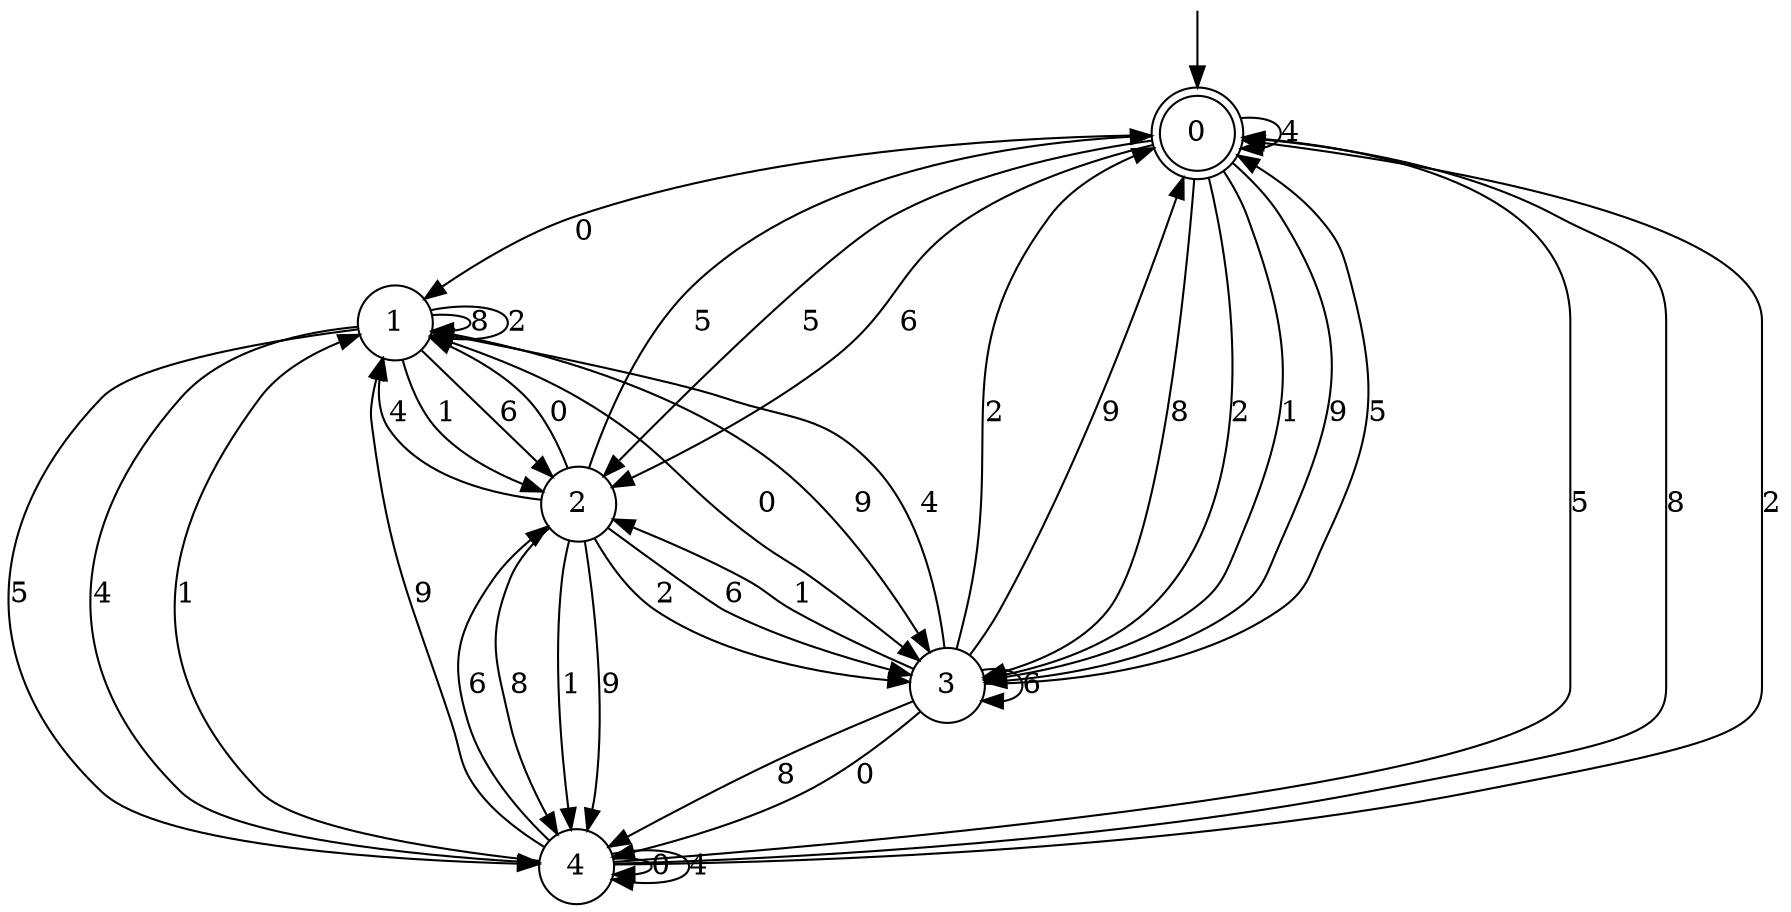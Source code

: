 digraph g {

	s0 [shape="doublecircle" label="0"];
	s1 [shape="circle" label="1"];
	s2 [shape="circle" label="2"];
	s3 [shape="circle" label="3"];
	s4 [shape="circle" label="4"];
	s0 -> s1 [label="0"];
	s0 -> s2 [label="5"];
	s0 -> s3 [label="8"];
	s0 -> s0 [label="4"];
	s0 -> s3 [label="2"];
	s0 -> s3 [label="1"];
	s0 -> s3 [label="9"];
	s0 -> s2 [label="6"];
	s1 -> s3 [label="0"];
	s1 -> s4 [label="5"];
	s1 -> s1 [label="8"];
	s1 -> s4 [label="4"];
	s1 -> s1 [label="2"];
	s1 -> s2 [label="1"];
	s1 -> s3 [label="9"];
	s1 -> s2 [label="6"];
	s2 -> s1 [label="0"];
	s2 -> s0 [label="5"];
	s2 -> s4 [label="8"];
	s2 -> s1 [label="4"];
	s2 -> s3 [label="2"];
	s2 -> s4 [label="1"];
	s2 -> s4 [label="9"];
	s2 -> s3 [label="6"];
	s3 -> s4 [label="0"];
	s3 -> s0 [label="5"];
	s3 -> s4 [label="8"];
	s3 -> s1 [label="4"];
	s3 -> s0 [label="2"];
	s3 -> s2 [label="1"];
	s3 -> s0 [label="9"];
	s3 -> s3 [label="6"];
	s4 -> s4 [label="0"];
	s4 -> s0 [label="5"];
	s4 -> s0 [label="8"];
	s4 -> s4 [label="4"];
	s4 -> s0 [label="2"];
	s4 -> s1 [label="1"];
	s4 -> s1 [label="9"];
	s4 -> s2 [label="6"];

__start0 [label="" shape="none" width="0" height="0"];
__start0 -> s0;

}
